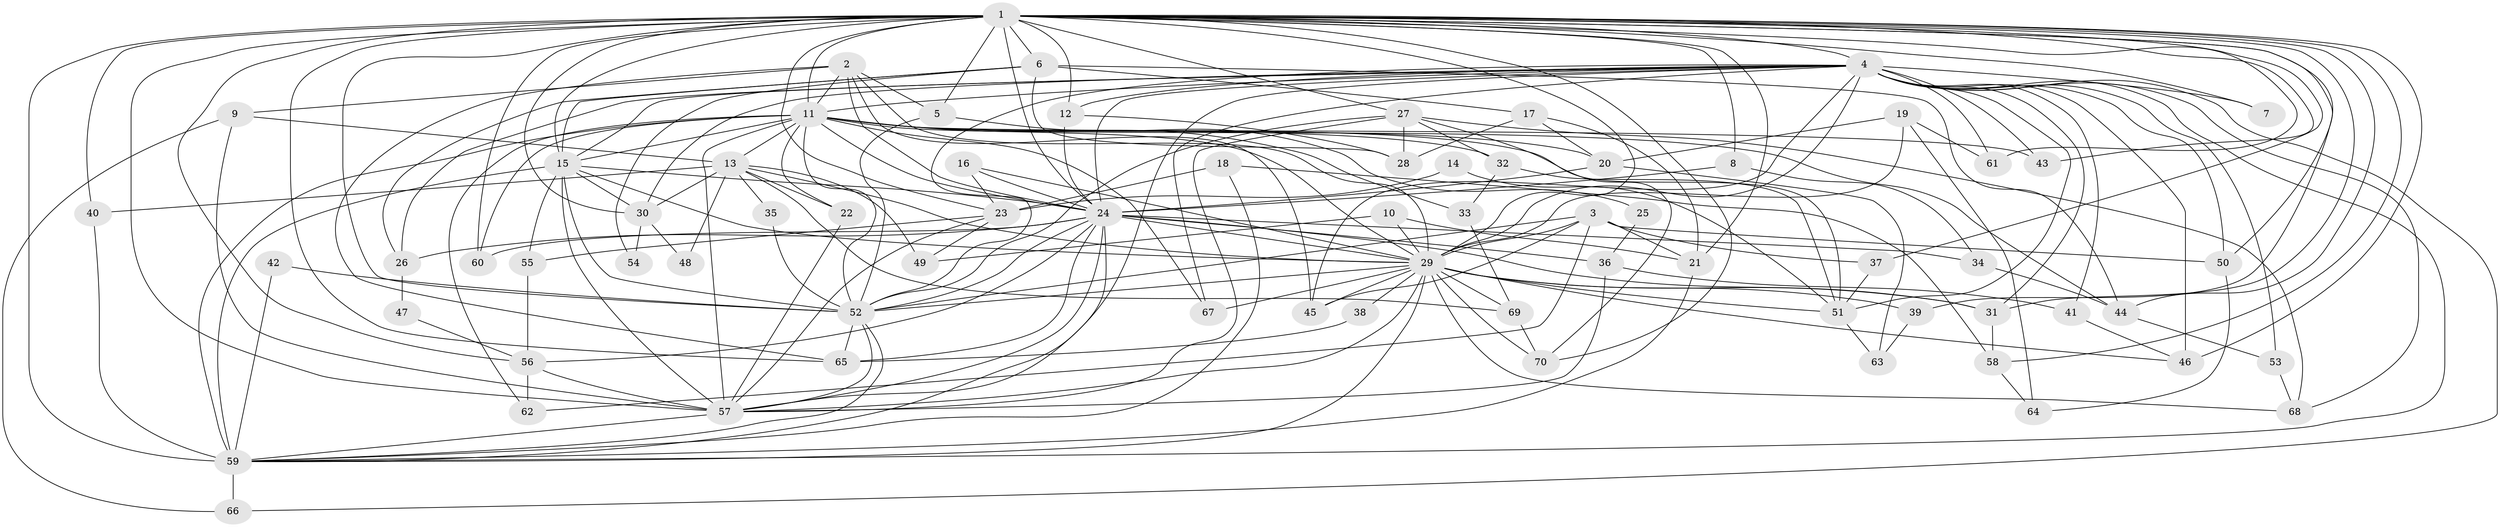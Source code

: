 // original degree distribution, {16: 0.007194244604316547, 29: 0.007194244604316547, 25: 0.007194244604316547, 17: 0.014388489208633094, 28: 0.007194244604316547, 19: 0.014388489208633094, 23: 0.007194244604316547, 30: 0.007194244604316547, 5: 0.05755395683453238, 7: 0.03597122302158273, 4: 0.1079136690647482, 3: 0.2158273381294964, 6: 0.014388489208633094, 2: 0.4892086330935252, 10: 0.007194244604316547}
// Generated by graph-tools (version 1.1) at 2025/01/03/09/25 03:01:30]
// undirected, 70 vertices, 204 edges
graph export_dot {
graph [start="1"]
  node [color=gray90,style=filled];
  1;
  2;
  3;
  4;
  5;
  6;
  7;
  8;
  9;
  10;
  11;
  12;
  13;
  14;
  15;
  16;
  17;
  18;
  19;
  20;
  21;
  22;
  23;
  24;
  25;
  26;
  27;
  28;
  29;
  30;
  31;
  32;
  33;
  34;
  35;
  36;
  37;
  38;
  39;
  40;
  41;
  42;
  43;
  44;
  45;
  46;
  47;
  48;
  49;
  50;
  51;
  52;
  53;
  54;
  55;
  56;
  57;
  58;
  59;
  60;
  61;
  62;
  63;
  64;
  65;
  66;
  67;
  68;
  69;
  70;
  1 -- 4 [weight=2.0];
  1 -- 5 [weight=1.0];
  1 -- 6 [weight=1.0];
  1 -- 7 [weight=2.0];
  1 -- 8 [weight=1.0];
  1 -- 11 [weight=2.0];
  1 -- 12 [weight=1.0];
  1 -- 15 [weight=2.0];
  1 -- 21 [weight=1.0];
  1 -- 23 [weight=1.0];
  1 -- 24 [weight=3.0];
  1 -- 27 [weight=1.0];
  1 -- 29 [weight=2.0];
  1 -- 30 [weight=1.0];
  1 -- 31 [weight=1.0];
  1 -- 37 [weight=1.0];
  1 -- 39 [weight=1.0];
  1 -- 40 [weight=1.0];
  1 -- 43 [weight=1.0];
  1 -- 44 [weight=1.0];
  1 -- 46 [weight=2.0];
  1 -- 50 [weight=1.0];
  1 -- 52 [weight=3.0];
  1 -- 56 [weight=1.0];
  1 -- 57 [weight=3.0];
  1 -- 58 [weight=1.0];
  1 -- 59 [weight=2.0];
  1 -- 60 [weight=1.0];
  1 -- 61 [weight=1.0];
  1 -- 65 [weight=2.0];
  1 -- 70 [weight=1.0];
  2 -- 5 [weight=1.0];
  2 -- 9 [weight=1.0];
  2 -- 11 [weight=1.0];
  2 -- 24 [weight=1.0];
  2 -- 29 [weight=1.0];
  2 -- 45 [weight=1.0];
  2 -- 65 [weight=1.0];
  3 -- 21 [weight=1.0];
  3 -- 29 [weight=1.0];
  3 -- 37 [weight=1.0];
  3 -- 45 [weight=1.0];
  3 -- 50 [weight=1.0];
  3 -- 52 [weight=1.0];
  3 -- 62 [weight=1.0];
  4 -- 7 [weight=1.0];
  4 -- 11 [weight=2.0];
  4 -- 12 [weight=1.0];
  4 -- 15 [weight=1.0];
  4 -- 24 [weight=1.0];
  4 -- 26 [weight=1.0];
  4 -- 29 [weight=3.0];
  4 -- 30 [weight=1.0];
  4 -- 31 [weight=1.0];
  4 -- 41 [weight=1.0];
  4 -- 43 [weight=1.0];
  4 -- 45 [weight=1.0];
  4 -- 46 [weight=2.0];
  4 -- 50 [weight=1.0];
  4 -- 51 [weight=1.0];
  4 -- 52 [weight=1.0];
  4 -- 53 [weight=1.0];
  4 -- 57 [weight=1.0];
  4 -- 59 [weight=1.0];
  4 -- 61 [weight=1.0];
  4 -- 66 [weight=1.0];
  4 -- 67 [weight=1.0];
  4 -- 68 [weight=1.0];
  5 -- 25 [weight=1.0];
  5 -- 52 [weight=1.0];
  6 -- 15 [weight=1.0];
  6 -- 17 [weight=1.0];
  6 -- 26 [weight=1.0];
  6 -- 28 [weight=1.0];
  6 -- 44 [weight=1.0];
  6 -- 54 [weight=1.0];
  8 -- 24 [weight=1.0];
  8 -- 34 [weight=1.0];
  9 -- 13 [weight=1.0];
  9 -- 57 [weight=1.0];
  9 -- 66 [weight=1.0];
  10 -- 21 [weight=1.0];
  10 -- 29 [weight=1.0];
  10 -- 49 [weight=1.0];
  11 -- 13 [weight=1.0];
  11 -- 15 [weight=2.0];
  11 -- 20 [weight=1.0];
  11 -- 22 [weight=1.0];
  11 -- 24 [weight=1.0];
  11 -- 29 [weight=1.0];
  11 -- 32 [weight=1.0];
  11 -- 33 [weight=1.0];
  11 -- 43 [weight=1.0];
  11 -- 44 [weight=1.0];
  11 -- 51 [weight=1.0];
  11 -- 52 [weight=1.0];
  11 -- 57 [weight=1.0];
  11 -- 59 [weight=3.0];
  11 -- 60 [weight=1.0];
  11 -- 62 [weight=1.0];
  11 -- 67 [weight=1.0];
  12 -- 24 [weight=1.0];
  12 -- 28 [weight=1.0];
  13 -- 22 [weight=1.0];
  13 -- 29 [weight=1.0];
  13 -- 30 [weight=1.0];
  13 -- 35 [weight=1.0];
  13 -- 40 [weight=1.0];
  13 -- 48 [weight=1.0];
  13 -- 49 [weight=1.0];
  13 -- 69 [weight=1.0];
  14 -- 23 [weight=1.0];
  14 -- 51 [weight=1.0];
  15 -- 24 [weight=1.0];
  15 -- 29 [weight=1.0];
  15 -- 30 [weight=1.0];
  15 -- 52 [weight=1.0];
  15 -- 55 [weight=1.0];
  15 -- 57 [weight=3.0];
  15 -- 59 [weight=1.0];
  16 -- 23 [weight=1.0];
  16 -- 24 [weight=1.0];
  16 -- 29 [weight=1.0];
  17 -- 20 [weight=1.0];
  17 -- 21 [weight=1.0];
  17 -- 28 [weight=1.0];
  18 -- 23 [weight=1.0];
  18 -- 58 [weight=1.0];
  18 -- 59 [weight=1.0];
  19 -- 20 [weight=1.0];
  19 -- 29 [weight=2.0];
  19 -- 61 [weight=1.0];
  19 -- 64 [weight=1.0];
  20 -- 24 [weight=1.0];
  20 -- 63 [weight=1.0];
  21 -- 59 [weight=1.0];
  22 -- 57 [weight=1.0];
  23 -- 49 [weight=1.0];
  23 -- 55 [weight=1.0];
  23 -- 57 [weight=1.0];
  24 -- 26 [weight=1.0];
  24 -- 29 [weight=1.0];
  24 -- 31 [weight=2.0];
  24 -- 34 [weight=1.0];
  24 -- 36 [weight=1.0];
  24 -- 52 [weight=1.0];
  24 -- 56 [weight=1.0];
  24 -- 57 [weight=1.0];
  24 -- 59 [weight=1.0];
  24 -- 60 [weight=1.0];
  24 -- 65 [weight=1.0];
  25 -- 36 [weight=1.0];
  26 -- 47 [weight=1.0];
  27 -- 28 [weight=1.0];
  27 -- 32 [weight=1.0];
  27 -- 52 [weight=1.0];
  27 -- 57 [weight=1.0];
  27 -- 68 [weight=1.0];
  27 -- 70 [weight=1.0];
  29 -- 31 [weight=1.0];
  29 -- 38 [weight=1.0];
  29 -- 39 [weight=1.0];
  29 -- 45 [weight=1.0];
  29 -- 46 [weight=1.0];
  29 -- 51 [weight=1.0];
  29 -- 52 [weight=2.0];
  29 -- 57 [weight=1.0];
  29 -- 59 [weight=1.0];
  29 -- 67 [weight=1.0];
  29 -- 68 [weight=1.0];
  29 -- 69 [weight=1.0];
  29 -- 70 [weight=1.0];
  30 -- 48 [weight=1.0];
  30 -- 54 [weight=1.0];
  31 -- 58 [weight=1.0];
  32 -- 33 [weight=1.0];
  32 -- 51 [weight=1.0];
  33 -- 69 [weight=1.0];
  34 -- 44 [weight=1.0];
  35 -- 52 [weight=1.0];
  36 -- 41 [weight=1.0];
  36 -- 57 [weight=2.0];
  37 -- 51 [weight=1.0];
  38 -- 65 [weight=1.0];
  39 -- 63 [weight=1.0];
  40 -- 59 [weight=1.0];
  41 -- 46 [weight=1.0];
  42 -- 52 [weight=1.0];
  42 -- 59 [weight=1.0];
  44 -- 53 [weight=1.0];
  47 -- 56 [weight=1.0];
  50 -- 64 [weight=1.0];
  51 -- 63 [weight=1.0];
  52 -- 57 [weight=1.0];
  52 -- 59 [weight=1.0];
  52 -- 65 [weight=1.0];
  53 -- 68 [weight=1.0];
  55 -- 56 [weight=1.0];
  56 -- 57 [weight=1.0];
  56 -- 62 [weight=1.0];
  57 -- 59 [weight=1.0];
  58 -- 64 [weight=1.0];
  59 -- 66 [weight=1.0];
  69 -- 70 [weight=1.0];
}
